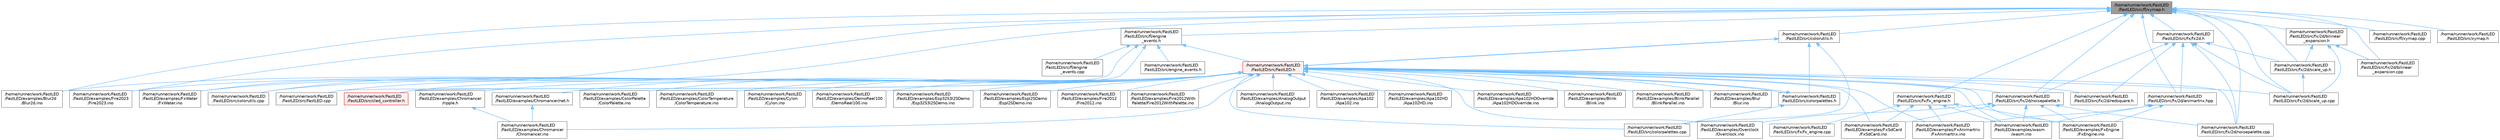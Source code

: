 digraph "/home/runner/work/FastLED/FastLED/src/fl/xymap.h"
{
 // LATEX_PDF_SIZE
  bgcolor="transparent";
  edge [fontname=Helvetica,fontsize=10,labelfontname=Helvetica,labelfontsize=10];
  node [fontname=Helvetica,fontsize=10,shape=box,height=0.2,width=0.4];
  Node1 [id="Node000001",label="/home/runner/work/FastLED\l/FastLED/src/fl/xymap.h",height=0.2,width=0.4,color="gray40", fillcolor="grey60", style="filled", fontcolor="black",tooltip=" "];
  Node1 -> Node2 [id="edge1_Node000001_Node000002",dir="back",color="steelblue1",style="solid",tooltip=" "];
  Node2 [id="Node000002",label="/home/runner/work/FastLED\l/FastLED/examples/Blur2d\l/Blur2d.ino",height=0.2,width=0.4,color="grey40", fillcolor="white", style="filled",URL="$df/d42/_blur2d_8ino.html",tooltip=" "];
  Node1 -> Node3 [id="edge2_Node000001_Node000003",dir="back",color="steelblue1",style="solid",tooltip=" "];
  Node3 [id="Node000003",label="/home/runner/work/FastLED\l/FastLED/examples/Fire2023\l/Fire2023.ino",height=0.2,width=0.4,color="grey40", fillcolor="white", style="filled",URL="$d8/d2c/_fire2023_8ino.html",tooltip=" "];
  Node1 -> Node4 [id="edge3_Node000001_Node000004",dir="back",color="steelblue1",style="solid",tooltip=" "];
  Node4 [id="Node000004",label="/home/runner/work/FastLED\l/FastLED/examples/FxWater\l/FxWater.ino",height=0.2,width=0.4,color="grey40", fillcolor="white", style="filled",URL="$dd/d61/_fx_water_8ino.html",tooltip=" "];
  Node1 -> Node5 [id="edge4_Node000001_Node000005",dir="back",color="steelblue1",style="solid",tooltip=" "];
  Node5 [id="Node000005",label="/home/runner/work/FastLED\l/FastLED/src/colorutils.cpp",height=0.2,width=0.4,color="grey40", fillcolor="white", style="filled",URL="$da/d2d/colorutils_8cpp.html",tooltip="Utility functions for color fill, palettes, blending, and more."];
  Node1 -> Node6 [id="edge5_Node000001_Node000006",dir="back",color="steelblue1",style="solid",tooltip=" "];
  Node6 [id="Node000006",label="/home/runner/work/FastLED\l/FastLED/src/colorutils.h",height=0.2,width=0.4,color="grey40", fillcolor="white", style="filled",URL="$d1/dfb/colorutils_8h.html",tooltip="Utility functions for color fill, palettes, blending, and more."];
  Node6 -> Node7 [id="edge6_Node000006_Node000007",dir="back",color="steelblue1",style="solid",tooltip=" "];
  Node7 [id="Node000007",label="/home/runner/work/FastLED\l/FastLED/src/FastLED.h",height=0.2,width=0.4,color="red", fillcolor="#FFF0F0", style="filled",URL="$db/d97/_fast_l_e_d_8h.html",tooltip="central include file for FastLED, defines the CFastLED class/object"];
  Node7 -> Node8 [id="edge7_Node000007_Node000008",dir="back",color="steelblue1",style="solid",tooltip=" "];
  Node8 [id="Node000008",label="/home/runner/work/FastLED\l/FastLED/examples/AnalogOutput\l/AnalogOutput.ino",height=0.2,width=0.4,color="grey40", fillcolor="white", style="filled",URL="$d5/d17/_analog_output_8ino.html",tooltip="Demonstrates how to use FastLED color functions even without a \"pixel-addressible\" smart LED strip."];
  Node7 -> Node9 [id="edge8_Node000007_Node000009",dir="back",color="steelblue1",style="solid",tooltip=" "];
  Node9 [id="Node000009",label="/home/runner/work/FastLED\l/FastLED/examples/Apa102\l/Apa102.ino",height=0.2,width=0.4,color="grey40", fillcolor="white", style="filled",URL="$dd/d0f/_apa102_8ino.html",tooltip=" "];
  Node7 -> Node10 [id="edge9_Node000007_Node000010",dir="back",color="steelblue1",style="solid",tooltip=" "];
  Node10 [id="Node000010",label="/home/runner/work/FastLED\l/FastLED/examples/Apa102HD\l/Apa102HD.ino",height=0.2,width=0.4,color="grey40", fillcolor="white", style="filled",URL="$d1/d75/_apa102_h_d_8ino.html",tooltip="Example showing how to use the APA102HD gamma correction."];
  Node7 -> Node11 [id="edge10_Node000007_Node000011",dir="back",color="steelblue1",style="solid",tooltip=" "];
  Node11 [id="Node000011",label="/home/runner/work/FastLED\l/FastLED/examples/Apa102HDOverride\l/Apa102HDOverride.ino",height=0.2,width=0.4,color="grey40", fillcolor="white", style="filled",URL="$d3/d6e/_apa102_h_d_override_8ino.html",tooltip=" "];
  Node7 -> Node12 [id="edge11_Node000007_Node000012",dir="back",color="steelblue1",style="solid",tooltip=" "];
  Node12 [id="Node000012",label="/home/runner/work/FastLED\l/FastLED/examples/Blink\l/Blink.ino",height=0.2,width=0.4,color="grey40", fillcolor="white", style="filled",URL="$d0/dc3/_blink_8ino.html",tooltip="Blink the first LED of an LED strip."];
  Node7 -> Node13 [id="edge12_Node000007_Node000013",dir="back",color="steelblue1",style="solid",tooltip=" "];
  Node13 [id="Node000013",label="/home/runner/work/FastLED\l/FastLED/examples/BlinkParallel\l/BlinkParallel.ino",height=0.2,width=0.4,color="grey40", fillcolor="white", style="filled",URL="$d5/d4d/_blink_parallel_8ino.html",tooltip="Shows parallel usage of WS2812 strips."];
  Node7 -> Node14 [id="edge13_Node000007_Node000014",dir="back",color="steelblue1",style="solid",tooltip=" "];
  Node14 [id="Node000014",label="/home/runner/work/FastLED\l/FastLED/examples/Blur\l/Blur.ino",height=0.2,width=0.4,color="grey40", fillcolor="white", style="filled",URL="$d4/d0c/_blur_8ino.html",tooltip=" "];
  Node7 -> Node2 [id="edge14_Node000007_Node000002",dir="back",color="steelblue1",style="solid",tooltip=" "];
  Node7 -> Node15 [id="edge15_Node000007_Node000015",dir="back",color="steelblue1",style="solid",tooltip=" "];
  Node15 [id="Node000015",label="/home/runner/work/FastLED\l/FastLED/examples/Chromancer\l/Chromancer.ino",height=0.2,width=0.4,color="grey40", fillcolor="white", style="filled",URL="$d1/ddb/_chromancer_8ino.html",tooltip=" "];
  Node7 -> Node16 [id="edge16_Node000007_Node000016",dir="back",color="steelblue1",style="solid",tooltip=" "];
  Node16 [id="Node000016",label="/home/runner/work/FastLED\l/FastLED/examples/Chromancer/net.h",height=0.2,width=0.4,color="grey40", fillcolor="white", style="filled",URL="$d7/d97/net_8h.html",tooltip=" "];
  Node16 -> Node15 [id="edge17_Node000016_Node000015",dir="back",color="steelblue1",style="solid",tooltip=" "];
  Node7 -> Node17 [id="edge18_Node000007_Node000017",dir="back",color="steelblue1",style="solid",tooltip=" "];
  Node17 [id="Node000017",label="/home/runner/work/FastLED\l/FastLED/examples/Chromancer\l/ripple.h",height=0.2,width=0.4,color="grey40", fillcolor="white", style="filled",URL="$de/de3/ripple_8h.html",tooltip=" "];
  Node17 -> Node15 [id="edge19_Node000017_Node000015",dir="back",color="steelblue1",style="solid",tooltip=" "];
  Node7 -> Node18 [id="edge20_Node000007_Node000018",dir="back",color="steelblue1",style="solid",tooltip=" "];
  Node18 [id="Node000018",label="/home/runner/work/FastLED\l/FastLED/examples/ColorPalette\l/ColorPalette.ino",height=0.2,width=0.4,color="grey40", fillcolor="white", style="filled",URL="$d1/dc5/_color_palette_8ino.html",tooltip="Demonstrates how to use Color Palettes."];
  Node7 -> Node19 [id="edge21_Node000007_Node000019",dir="back",color="steelblue1",style="solid",tooltip=" "];
  Node19 [id="Node000019",label="/home/runner/work/FastLED\l/FastLED/examples/ColorTemperature\l/ColorTemperature.ino",height=0.2,width=0.4,color="grey40", fillcolor="white", style="filled",URL="$d7/d22/_color_temperature_8ino.html",tooltip="Demonstrates how to use ColorTemperature based color correction."];
  Node7 -> Node20 [id="edge22_Node000007_Node000020",dir="back",color="steelblue1",style="solid",tooltip=" "];
  Node20 [id="Node000020",label="/home/runner/work/FastLED\l/FastLED/examples/Cylon\l/Cylon.ino",height=0.2,width=0.4,color="grey40", fillcolor="white", style="filled",URL="$d8/d97/_cylon_8ino.html",tooltip="An animation that moves a single LED back and forth (Larson Scanner effect)"];
  Node7 -> Node21 [id="edge23_Node000007_Node000021",dir="back",color="steelblue1",style="solid",tooltip=" "];
  Node21 [id="Node000021",label="/home/runner/work/FastLED\l/FastLED/examples/DemoReel100\l/DemoReel100.ino",height=0.2,width=0.4,color="grey40", fillcolor="white", style="filled",URL="$d5/d25/_demo_reel100_8ino.html",tooltip="FastLED \"100 lines of code\" demo reel, showing off some effects."];
  Node7 -> Node22 [id="edge24_Node000007_Node000022",dir="back",color="steelblue1",style="solid",tooltip=" "];
  Node22 [id="Node000022",label="/home/runner/work/FastLED\l/FastLED/examples/Esp32S3I2SDemo\l/Esp32S3I2SDemo.ino",height=0.2,width=0.4,color="grey40", fillcolor="white", style="filled",URL="$db/de9/_esp32_s3_i2_s_demo_8ino.html",tooltip=" "];
  Node7 -> Node23 [id="edge25_Node000007_Node000023",dir="back",color="steelblue1",style="solid",tooltip=" "];
  Node23 [id="Node000023",label="/home/runner/work/FastLED\l/FastLED/examples/EspI2SDemo\l/EspI2SDemo.ino",height=0.2,width=0.4,color="grey40", fillcolor="white", style="filled",URL="$d8/d6e/_esp_i2_s_demo_8ino.html",tooltip=" "];
  Node7 -> Node24 [id="edge26_Node000007_Node000024",dir="back",color="steelblue1",style="solid",tooltip=" "];
  Node24 [id="Node000024",label="/home/runner/work/FastLED\l/FastLED/examples/Fire2012\l/Fire2012.ino",height=0.2,width=0.4,color="grey40", fillcolor="white", style="filled",URL="$d4/d26/_fire2012_8ino.html",tooltip="Simple one-dimensional fire animation."];
  Node7 -> Node25 [id="edge27_Node000007_Node000025",dir="back",color="steelblue1",style="solid",tooltip=" "];
  Node25 [id="Node000025",label="/home/runner/work/FastLED\l/FastLED/examples/Fire2012With\lPalette/Fire2012WithPalette.ino",height=0.2,width=0.4,color="grey40", fillcolor="white", style="filled",URL="$db/d92/_fire2012_with_palette_8ino.html",tooltip="Simple one-dimensional fire animation with a programmable color palette."];
  Node7 -> Node3 [id="edge28_Node000007_Node000003",dir="back",color="steelblue1",style="solid",tooltip=" "];
  Node7 -> Node27 [id="edge29_Node000007_Node000027",dir="back",color="steelblue1",style="solid",tooltip=" "];
  Node27 [id="Node000027",label="/home/runner/work/FastLED\l/FastLED/examples/FxAnimartrix\l/FxAnimartrix.ino",height=0.2,width=0.4,color="grey40", fillcolor="white", style="filled",URL="$dd/d96/_fx_animartrix_8ino.html",tooltip=" "];
  Node7 -> Node30 [id="edge30_Node000007_Node000030",dir="back",color="steelblue1",style="solid",tooltip=" "];
  Node30 [id="Node000030",label="/home/runner/work/FastLED\l/FastLED/examples/FxEngine\l/FxEngine.ino",height=0.2,width=0.4,color="grey40", fillcolor="white", style="filled",URL="$d6/d35/_fx_engine_8ino.html",tooltip="Demonstrates how to use the FxEngine to switch between different effects on a 2D LED matrix."];
  Node7 -> Node35 [id="edge31_Node000007_Node000035",dir="back",color="steelblue1",style="solid",tooltip=" "];
  Node35 [id="Node000035",label="/home/runner/work/FastLED\l/FastLED/examples/FxSdCard\l/FxSdCard.ino",height=0.2,width=0.4,color="grey40", fillcolor="white", style="filled",URL="$d7/d35/_fx_sd_card_8ino.html",tooltip=" "];
  Node7 -> Node4 [id="edge32_Node000007_Node000004",dir="back",color="steelblue1",style="solid",tooltip=" "];
  Node7 -> Node49 [id="edge33_Node000007_Node000049",dir="back",color="steelblue1",style="solid",tooltip=" "];
  Node49 [id="Node000049",label="/home/runner/work/FastLED\l/FastLED/examples/Overclock\l/Overclock.ino",height=0.2,width=0.4,color="grey40", fillcolor="white", style="filled",URL="$df/d43/_overclock_8ino.html",tooltip="Demonstrates how to overclock a FastLED setup."];
  Node7 -> Node64 [id="edge34_Node000007_Node000064",dir="back",color="steelblue1",style="solid",tooltip=" "];
  Node64 [id="Node000064",label="/home/runner/work/FastLED\l/FastLED/examples/wasm\l/wasm.ino",height=0.2,width=0.4,color="grey40", fillcolor="white", style="filled",URL="$d7/dd3/wasm_8ino.html",tooltip="Demonstrates an advanced ino file with multiple effects and UI elements."];
  Node7 -> Node65 [id="edge35_Node000007_Node000065",dir="back",color="steelblue1",style="solid",tooltip=" "];
  Node65 [id="Node000065",label="/home/runner/work/FastLED\l/FastLED/src/FastLED.cpp",height=0.2,width=0.4,color="grey40", fillcolor="white", style="filled",URL="$d6/dda/_fast_l_e_d_8cpp.html",tooltip="Central source file for FastLED, implements the CFastLED class/object."];
  Node7 -> Node68 [id="edge36_Node000007_Node000068",dir="back",color="steelblue1",style="solid",tooltip=" "];
  Node68 [id="Node000068",label="/home/runner/work/FastLED\l/FastLED/src/cled_controller.h",height=0.2,width=0.4,color="red", fillcolor="#FFF0F0", style="filled",URL="$db/d6d/cled__controller_8h.html",tooltip="base definitions used by led controllers for writing out led data"];
  Node7 -> Node72 [id="edge37_Node000007_Node000072",dir="back",color="steelblue1",style="solid",tooltip=" "];
  Node72 [id="Node000072",label="/home/runner/work/FastLED\l/FastLED/src/colorpalettes.cpp",height=0.2,width=0.4,color="grey40", fillcolor="white", style="filled",URL="$d6/dcc/colorpalettes_8cpp.html",tooltip="Definitions for the predefined color palettes supplied by FastLED."];
  Node7 -> Node73 [id="edge38_Node000007_Node000073",dir="back",color="steelblue1",style="solid",tooltip=" "];
  Node73 [id="Node000073",label="/home/runner/work/FastLED\l/FastLED/src/colorpalettes.h",height=0.2,width=0.4,color="grey40", fillcolor="white", style="filled",URL="$dc/dcc/colorpalettes_8h.html",tooltip="Declarations for the predefined color palettes supplied by FastLED."];
  Node73 -> Node7 [id="edge39_Node000073_Node000007",dir="back",color="steelblue1",style="solid",tooltip=" "];
  Node73 -> Node72 [id="edge40_Node000073_Node000072",dir="back",color="steelblue1",style="solid",tooltip=" "];
  Node7 -> Node5 [id="edge41_Node000007_Node000005",dir="back",color="steelblue1",style="solid",tooltip=" "];
  Node7 -> Node6 [id="edge42_Node000007_Node000006",dir="back",color="steelblue1",style="solid",tooltip=" "];
  Node7 -> Node92 [id="edge43_Node000007_Node000092",dir="back",color="steelblue1",style="solid",tooltip=" "];
  Node92 [id="Node000092",label="/home/runner/work/FastLED\l/FastLED/src/fx/2d/noisepalette.cpp",height=0.2,width=0.4,color="grey40", fillcolor="white", style="filled",URL="$d6/d66/noisepalette_8cpp.html",tooltip=" "];
  Node7 -> Node93 [id="edge44_Node000007_Node000093",dir="back",color="steelblue1",style="solid",tooltip=" "];
  Node93 [id="Node000093",label="/home/runner/work/FastLED\l/FastLED/src/fx/2d/noisepalette.h",height=0.2,width=0.4,color="grey40", fillcolor="white", style="filled",URL="$d6/dc7/noisepalette_8h.html",tooltip="Demonstrates how to mix noise generation with color palettes on a 2D LED matrix."];
  Node93 -> Node30 [id="edge45_Node000093_Node000030",dir="back",color="steelblue1",style="solid",tooltip=" "];
  Node93 -> Node35 [id="edge46_Node000093_Node000035",dir="back",color="steelblue1",style="solid",tooltip=" "];
  Node93 -> Node49 [id="edge47_Node000093_Node000049",dir="back",color="steelblue1",style="solid",tooltip=" "];
  Node93 -> Node64 [id="edge48_Node000093_Node000064",dir="back",color="steelblue1",style="solid",tooltip=" "];
  Node93 -> Node92 [id="edge49_Node000093_Node000092",dir="back",color="steelblue1",style="solid",tooltip=" "];
  Node7 -> Node94 [id="edge50_Node000007_Node000094",dir="back",color="steelblue1",style="solid",tooltip=" "];
  Node94 [id="Node000094",label="/home/runner/work/FastLED\l/FastLED/src/fx/2d/redsquare.h",height=0.2,width=0.4,color="grey40", fillcolor="white", style="filled",URL="$d3/db8/redsquare_8h.html",tooltip=" "];
  Node7 -> Node95 [id="edge51_Node000007_Node000095",dir="back",color="steelblue1",style="solid",tooltip=" "];
  Node95 [id="Node000095",label="/home/runner/work/FastLED\l/FastLED/src/fx/2d/scale_up.cpp",height=0.2,width=0.4,color="grey40", fillcolor="white", style="filled",URL="$dc/d8c/scale__up_8cpp.html",tooltip=" "];
  Node6 -> Node72 [id="edge52_Node000006_Node000072",dir="back",color="steelblue1",style="solid",tooltip=" "];
  Node6 -> Node73 [id="edge53_Node000006_Node000073",dir="back",color="steelblue1",style="solid",tooltip=" "];
  Node1 -> Node115 [id="edge54_Node000001_Node000115",dir="back",color="steelblue1",style="solid",tooltip=" "];
  Node115 [id="Node000115",label="/home/runner/work/FastLED\l/FastLED/src/fl/engine\l_events.h",height=0.2,width=0.4,color="grey40", fillcolor="white", style="filled",URL="$dc/dd9/fl_2engine__events_8h.html",tooltip=" "];
  Node115 -> Node65 [id="edge55_Node000115_Node000065",dir="back",color="steelblue1",style="solid",tooltip=" "];
  Node115 -> Node7 [id="edge56_Node000115_Node000007",dir="back",color="steelblue1",style="solid",tooltip=" "];
  Node115 -> Node68 [id="edge57_Node000115_Node000068",dir="back",color="steelblue1",style="solid",tooltip=" "];
  Node115 -> Node116 [id="edge58_Node000115_Node000116",dir="back",color="steelblue1",style="solid",tooltip=" "];
  Node116 [id="Node000116",label="/home/runner/work/FastLED\l/FastLED/src/engine_events.h",height=0.2,width=0.4,color="grey40", fillcolor="white", style="filled",URL="$db/dc0/engine__events_8h.html",tooltip=" "];
  Node115 -> Node117 [id="edge59_Node000115_Node000117",dir="back",color="steelblue1",style="solid",tooltip=" "];
  Node117 [id="Node000117",label="/home/runner/work/FastLED\l/FastLED/src/fl/engine\l_events.cpp",height=0.2,width=0.4,color="grey40", fillcolor="white", style="filled",URL="$d5/d7d/engine__events_8cpp.html",tooltip=" "];
  Node1 -> Node118 [id="edge60_Node000001_Node000118",dir="back",color="steelblue1",style="solid",tooltip=" "];
  Node118 [id="Node000118",label="/home/runner/work/FastLED\l/FastLED/src/fl/xymap.cpp",height=0.2,width=0.4,color="grey40", fillcolor="white", style="filled",URL="$d7/d09/xymap_8cpp.html",tooltip=" "];
  Node1 -> Node119 [id="edge61_Node000001_Node000119",dir="back",color="steelblue1",style="solid",tooltip=" "];
  Node119 [id="Node000119",label="/home/runner/work/FastLED\l/FastLED/src/fx/2d/animartrix.hpp",height=0.2,width=0.4,color="grey40", fillcolor="white", style="filled",URL="$d3/dc3/animartrix_8hpp.html",tooltip=" "];
  Node119 -> Node27 [id="edge62_Node000119_Node000027",dir="back",color="steelblue1",style="solid",tooltip=" "];
  Node119 -> Node30 [id="edge63_Node000119_Node000030",dir="back",color="steelblue1",style="solid",tooltip=" "];
  Node119 -> Node64 [id="edge64_Node000119_Node000064",dir="back",color="steelblue1",style="solid",tooltip=" "];
  Node1 -> Node120 [id="edge65_Node000001_Node000120",dir="back",color="steelblue1",style="solid",tooltip=" "];
  Node120 [id="Node000120",label="/home/runner/work/FastLED\l/FastLED/src/fx/2d/bilinear\l_expansion.cpp",height=0.2,width=0.4,color="grey40", fillcolor="white", style="filled",URL="$de/d80/bilinear__expansion_8cpp.html",tooltip="Demonstrates how to mix noise generation with color palettes on a 2D LED matrix."];
  Node1 -> Node121 [id="edge66_Node000001_Node000121",dir="back",color="steelblue1",style="solid",tooltip=" "];
  Node121 [id="Node000121",label="/home/runner/work/FastLED\l/FastLED/src/fx/2d/bilinear\l_expansion.h",height=0.2,width=0.4,color="grey40", fillcolor="white", style="filled",URL="$da/d34/bilinear__expansion_8h.html",tooltip="Demonstrates how to mix noise generation with color palettes on a 2D LED matrix."];
  Node121 -> Node120 [id="edge67_Node000121_Node000120",dir="back",color="steelblue1",style="solid",tooltip=" "];
  Node121 -> Node95 [id="edge68_Node000121_Node000095",dir="back",color="steelblue1",style="solid",tooltip=" "];
  Node121 -> Node122 [id="edge69_Node000121_Node000122",dir="back",color="steelblue1",style="solid",tooltip=" "];
  Node122 [id="Node000122",label="/home/runner/work/FastLED\l/FastLED/src/fx/2d/scale_up.h",height=0.2,width=0.4,color="grey40", fillcolor="white", style="filled",URL="$d2/d74/scale__up_8h.html",tooltip="Expands a grid using bilinear interpolation and scaling up."];
  Node122 -> Node95 [id="edge70_Node000122_Node000095",dir="back",color="steelblue1",style="solid",tooltip=" "];
  Node1 -> Node92 [id="edge71_Node000001_Node000092",dir="back",color="steelblue1",style="solid",tooltip=" "];
  Node1 -> Node93 [id="edge72_Node000001_Node000093",dir="back",color="steelblue1",style="solid",tooltip=" "];
  Node1 -> Node95 [id="edge73_Node000001_Node000095",dir="back",color="steelblue1",style="solid",tooltip=" "];
  Node1 -> Node122 [id="edge74_Node000001_Node000122",dir="back",color="steelblue1",style="solid",tooltip=" "];
  Node1 -> Node123 [id="edge75_Node000001_Node000123",dir="back",color="steelblue1",style="solid",tooltip=" "];
  Node123 [id="Node000123",label="/home/runner/work/FastLED\l/FastLED/src/fx/fx2d.h",height=0.2,width=0.4,color="grey40", fillcolor="white", style="filled",URL="$d9/d43/fx2d_8h.html",tooltip=" "];
  Node123 -> Node119 [id="edge76_Node000123_Node000119",dir="back",color="steelblue1",style="solid",tooltip=" "];
  Node123 -> Node92 [id="edge77_Node000123_Node000092",dir="back",color="steelblue1",style="solid",tooltip=" "];
  Node123 -> Node93 [id="edge78_Node000123_Node000093",dir="back",color="steelblue1",style="solid",tooltip=" "];
  Node123 -> Node94 [id="edge79_Node000123_Node000094",dir="back",color="steelblue1",style="solid",tooltip=" "];
  Node123 -> Node95 [id="edge80_Node000123_Node000095",dir="back",color="steelblue1",style="solid",tooltip=" "];
  Node123 -> Node122 [id="edge81_Node000123_Node000122",dir="back",color="steelblue1",style="solid",tooltip=" "];
  Node1 -> Node124 [id="edge82_Node000001_Node000124",dir="back",color="steelblue1",style="solid",tooltip=" "];
  Node124 [id="Node000124",label="/home/runner/work/FastLED\l/FastLED/src/fx/fx_engine.h",height=0.2,width=0.4,color="grey40", fillcolor="white", style="filled",URL="$d9/d3c/fx__engine_8h.html",tooltip=" "];
  Node124 -> Node27 [id="edge83_Node000124_Node000027",dir="back",color="steelblue1",style="solid",tooltip=" "];
  Node124 -> Node30 [id="edge84_Node000124_Node000030",dir="back",color="steelblue1",style="solid",tooltip=" "];
  Node124 -> Node35 [id="edge85_Node000124_Node000035",dir="back",color="steelblue1",style="solid",tooltip=" "];
  Node124 -> Node64 [id="edge86_Node000124_Node000064",dir="back",color="steelblue1",style="solid",tooltip=" "];
  Node124 -> Node125 [id="edge87_Node000124_Node000125",dir="back",color="steelblue1",style="solid",tooltip=" "];
  Node125 [id="Node000125",label="/home/runner/work/FastLED\l/FastLED/src/fx/fx_engine.cpp",height=0.2,width=0.4,color="grey40", fillcolor="white", style="filled",URL="$df/d8e/fx__engine_8cpp.html",tooltip=" "];
  Node1 -> Node126 [id="edge88_Node000001_Node000126",dir="back",color="steelblue1",style="solid",tooltip=" "];
  Node126 [id="Node000126",label="/home/runner/work/FastLED\l/FastLED/src/xymap.h",height=0.2,width=0.4,color="grey40", fillcolor="white", style="filled",URL="$da/d61/xymap_8h.html",tooltip=" "];
}
